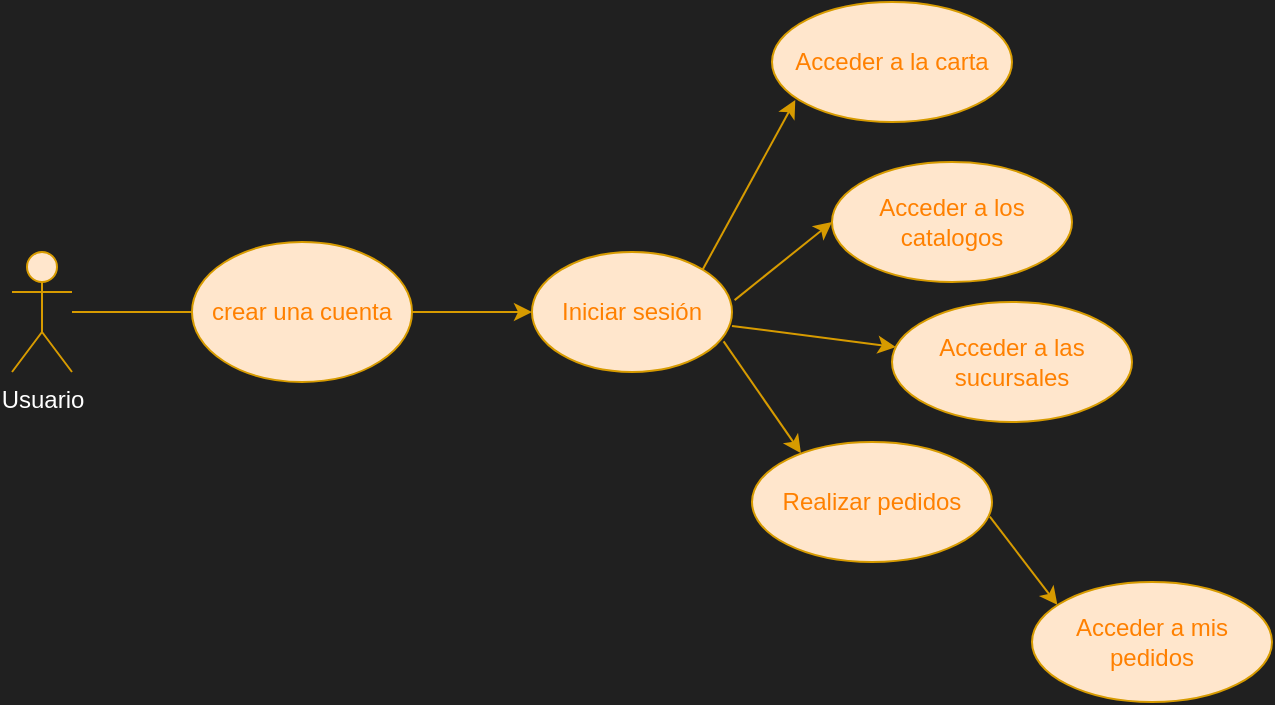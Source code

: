 <mxfile version="26.1.3">
  <diagram name="Página-1" id="YxhbBEmgIP0uJEjZGHPe">
    <mxGraphModel dx="989" dy="542" grid="1" gridSize="10" guides="1" tooltips="1" connect="1" arrows="1" fold="1" page="1" pageScale="1" pageWidth="827" pageHeight="1169" background="#202020" math="0" shadow="0">
      <root>
        <mxCell id="0" />
        <mxCell id="1" parent="0" />
        <mxCell id="qiUgwwKjVemnB6bvXaoM-1" value="Usuario" style="shape=umlActor;verticalLabelPosition=bottom;verticalAlign=top;html=1;outlineConnect=0;strokeColor=#d79b00;fillColor=#ffe6cc;fontColor=#FFFFFF;" vertex="1" parent="1">
          <mxGeometry x="120" y="545" width="30" height="60" as="geometry" />
        </mxCell>
        <mxCell id="qiUgwwKjVemnB6bvXaoM-4" value="Iniciar sesión" style="ellipse;whiteSpace=wrap;html=1;strokeColor=#d79b00;fillColor=#ffe6cc;fontColor=#FF8000;labelBorderColor=none;" vertex="1" parent="1">
          <mxGeometry x="380" y="545" width="100" height="60" as="geometry" />
        </mxCell>
        <mxCell id="qiUgwwKjVemnB6bvXaoM-5" value="" style="endArrow=classic;html=1;rounded=0;entryX=0;entryY=0.5;entryDx=0;entryDy=0;strokeColor=#d79b00;fillColor=#ffe6cc;fontColor=#FFFFFF;" edge="1" parent="1" source="qiUgwwKjVemnB6bvXaoM-1" target="qiUgwwKjVemnB6bvXaoM-4">
          <mxGeometry width="50" height="50" relative="1" as="geometry">
            <mxPoint x="540" y="655" as="sourcePoint" />
            <mxPoint x="590" y="605" as="targetPoint" />
          </mxGeometry>
        </mxCell>
        <mxCell id="qiUgwwKjVemnB6bvXaoM-6" value="Acceder a la carta" style="ellipse;whiteSpace=wrap;html=1;strokeColor=#d79b00;fillColor=#ffe6cc;fontColor=#FF8000;labelBorderColor=none;" vertex="1" parent="1">
          <mxGeometry x="500" y="420" width="120" height="60" as="geometry" />
        </mxCell>
        <mxCell id="qiUgwwKjVemnB6bvXaoM-7" value="" style="endArrow=classic;html=1;rounded=0;entryX=0.097;entryY=0.817;entryDx=0;entryDy=0;strokeColor=#d79b00;fillColor=#ffe6cc;fontColor=#FF8000;labelBorderColor=none;exitX=1;exitY=0;exitDx=0;exitDy=0;entryPerimeter=0;" edge="1" parent="1" source="qiUgwwKjVemnB6bvXaoM-4" target="qiUgwwKjVemnB6bvXaoM-6">
          <mxGeometry width="50" height="50" relative="1" as="geometry">
            <mxPoint x="600" y="605" as="sourcePoint" />
            <mxPoint x="650" y="555" as="targetPoint" />
          </mxGeometry>
        </mxCell>
        <mxCell id="qiUgwwKjVemnB6bvXaoM-28" value="crear una cuenta" style="ellipse;whiteSpace=wrap;html=1;strokeColor=#d79b00;fillColor=#ffe6cc;fontColor=#FF8000;labelBorderColor=none;" vertex="1" parent="1">
          <mxGeometry x="210" y="540" width="110" height="70" as="geometry" />
        </mxCell>
        <mxCell id="qiUgwwKjVemnB6bvXaoM-33" value="Acceder a los catalogos" style="ellipse;whiteSpace=wrap;html=1;strokeColor=#d79b00;fillColor=#ffe6cc;fontColor=#FF8000;labelBorderColor=none;" vertex="1" parent="1">
          <mxGeometry x="530" y="500" width="120" height="60" as="geometry" />
        </mxCell>
        <mxCell id="qiUgwwKjVemnB6bvXaoM-34" value="Acceder a las sucursales" style="ellipse;whiteSpace=wrap;html=1;strokeColor=#d79b00;fillColor=#ffe6cc;fontColor=#FF8000;labelBorderColor=none;" vertex="1" parent="1">
          <mxGeometry x="560" y="570" width="120" height="60" as="geometry" />
        </mxCell>
        <mxCell id="qiUgwwKjVemnB6bvXaoM-35" value="Realizar pedidos" style="ellipse;whiteSpace=wrap;html=1;strokeColor=#d79b00;fillColor=#ffe6cc;fontColor=#FF8000;labelBorderColor=none;" vertex="1" parent="1">
          <mxGeometry x="490" y="640" width="120" height="60" as="geometry" />
        </mxCell>
        <mxCell id="qiUgwwKjVemnB6bvXaoM-36" value="Acceder a mis pedidos" style="ellipse;whiteSpace=wrap;html=1;strokeColor=#d79b00;fillColor=#ffe6cc;fontColor=#FF8000;labelBorderColor=none;" vertex="1" parent="1">
          <mxGeometry x="630" y="710" width="120" height="60" as="geometry" />
        </mxCell>
        <mxCell id="qiUgwwKjVemnB6bvXaoM-37" value="" style="endArrow=classic;html=1;rounded=0;exitX=1.013;exitY=0.401;exitDx=0;exitDy=0;exitPerimeter=0;entryX=0;entryY=0.5;entryDx=0;entryDy=0;fillColor=#ffe6cc;strokeColor=#d79b00;" edge="1" parent="1" source="qiUgwwKjVemnB6bvXaoM-4" target="qiUgwwKjVemnB6bvXaoM-33">
          <mxGeometry width="50" height="50" relative="1" as="geometry">
            <mxPoint x="470" y="620" as="sourcePoint" />
            <mxPoint x="520" y="570" as="targetPoint" />
          </mxGeometry>
        </mxCell>
        <mxCell id="qiUgwwKjVemnB6bvXaoM-38" value="" style="endArrow=classic;html=1;rounded=0;fillColor=#ffe6cc;strokeColor=#d79b00;" edge="1" parent="1" target="qiUgwwKjVemnB6bvXaoM-34">
          <mxGeometry width="50" height="50" relative="1" as="geometry">
            <mxPoint x="480" y="582" as="sourcePoint" />
            <mxPoint x="520" y="570" as="targetPoint" />
          </mxGeometry>
        </mxCell>
        <mxCell id="qiUgwwKjVemnB6bvXaoM-39" value="" style="endArrow=classic;html=1;rounded=0;entryX=0.204;entryY=0.093;entryDx=0;entryDy=0;entryPerimeter=0;exitX=0.958;exitY=0.745;exitDx=0;exitDy=0;exitPerimeter=0;fillColor=#ffe6cc;strokeColor=#d79b00;" edge="1" parent="1" source="qiUgwwKjVemnB6bvXaoM-4" target="qiUgwwKjVemnB6bvXaoM-35">
          <mxGeometry width="50" height="50" relative="1" as="geometry">
            <mxPoint x="470" y="620" as="sourcePoint" />
            <mxPoint x="520" y="570" as="targetPoint" />
          </mxGeometry>
        </mxCell>
        <mxCell id="qiUgwwKjVemnB6bvXaoM-40" value="" style="endArrow=classic;html=1;rounded=0;exitX=0.991;exitY=0.622;exitDx=0;exitDy=0;exitPerimeter=0;entryX=0.106;entryY=0.191;entryDx=0;entryDy=0;entryPerimeter=0;fillColor=#ffe6cc;strokeColor=#d79b00;" edge="1" parent="1" source="qiUgwwKjVemnB6bvXaoM-35" target="qiUgwwKjVemnB6bvXaoM-36">
          <mxGeometry width="50" height="50" relative="1" as="geometry">
            <mxPoint x="470" y="620" as="sourcePoint" />
            <mxPoint x="520" y="570" as="targetPoint" />
          </mxGeometry>
        </mxCell>
      </root>
    </mxGraphModel>
  </diagram>
</mxfile>
